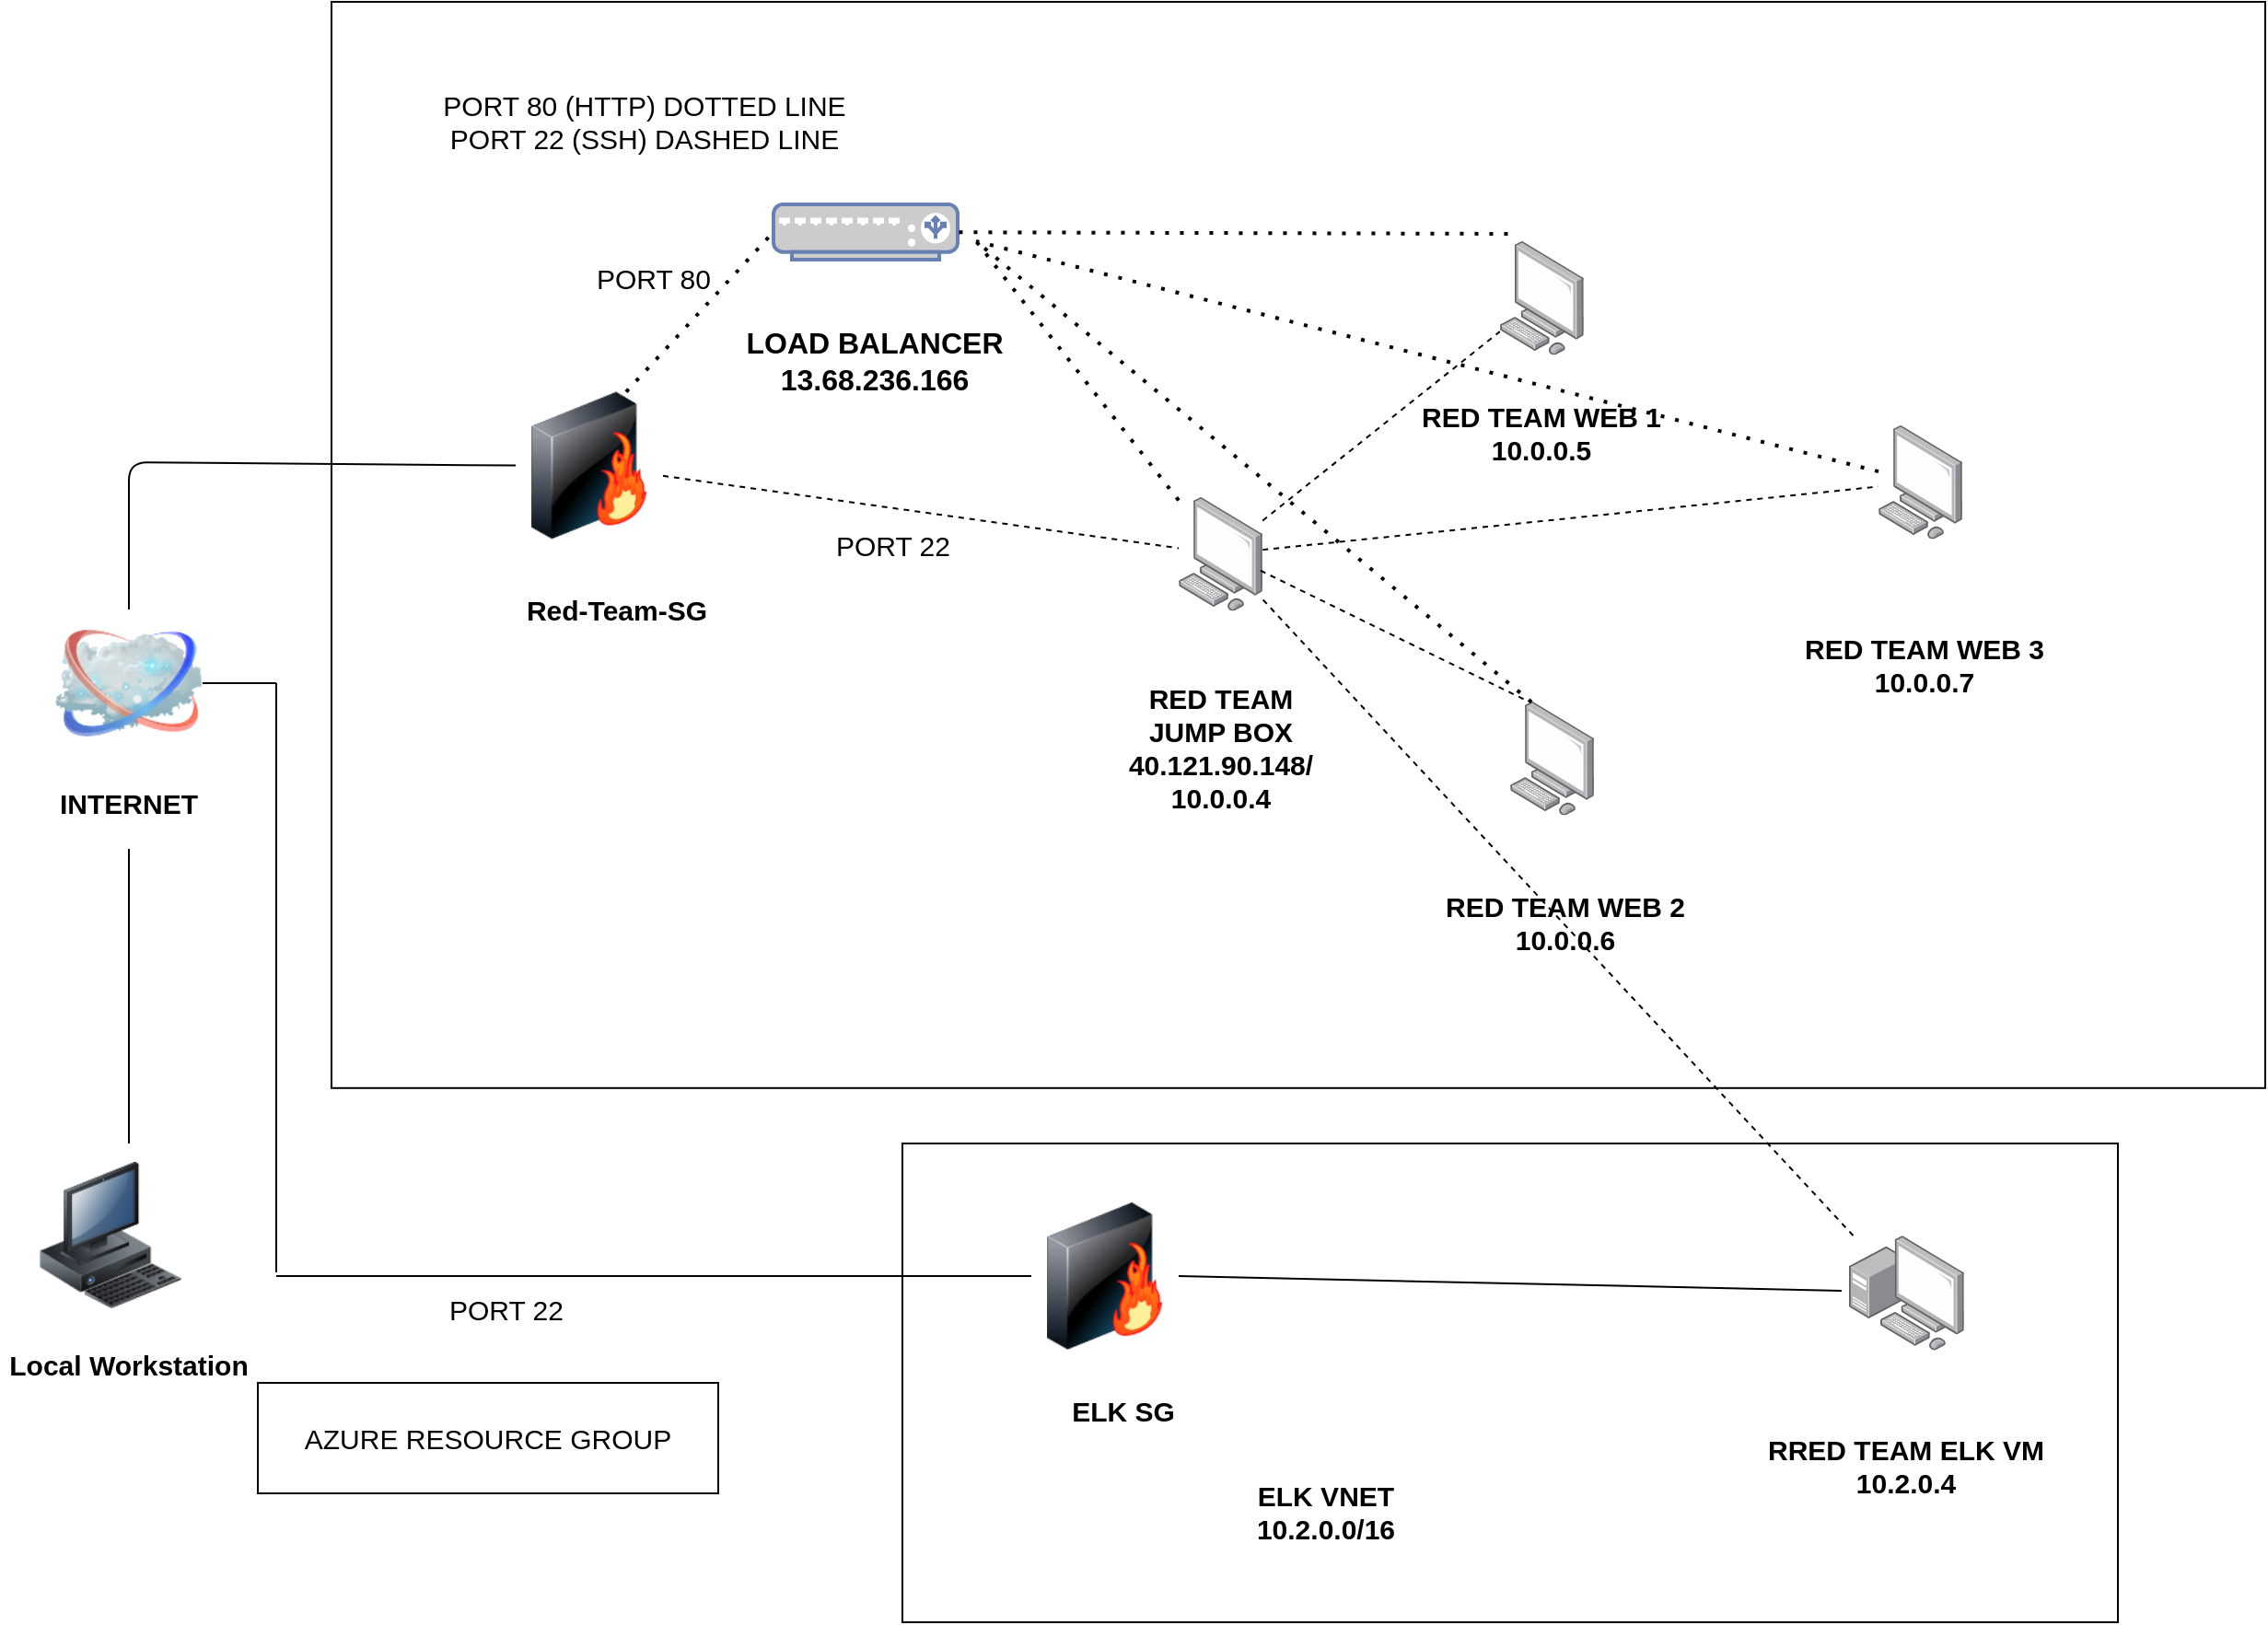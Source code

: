 <mxfile version="14.6.13" type="device"><diagram name="Page-1" id="822b0af5-4adb-64df-f703-e8dfc1f81529"><mxGraphModel dx="1460" dy="1054" grid="1" gridSize="10" guides="1" tooltips="1" connect="1" arrows="1" fold="1" page="1" pageScale="1" pageWidth="1100" pageHeight="850" background="#ffffff" math="0" shadow="0"><root><mxCell id="0"/><mxCell id="1" parent="0"/><mxCell id="cimrsEYrVPFEcJOR9w-9-68" value="" style="rounded=0;whiteSpace=wrap;html=1;fontSize=15;" vertex="1" parent="1"><mxGeometry x="230" y="30" width="1050" height="589.9" as="geometry"/></mxCell><mxCell id="cimrsEYrVPFEcJOR9w-9-66" value="" style="rounded=0;whiteSpace=wrap;html=1;fontSize=15;" vertex="1" parent="1"><mxGeometry x="540" y="650" width="660" height="260" as="geometry"/></mxCell><mxCell id="cimrsEYrVPFEcJOR9w-9-3" value="" style="rounded=0;whiteSpace=wrap;html=1;" vertex="1" parent="1"><mxGeometry x="910" y="30" width="120" as="geometry"/></mxCell><mxCell id="cimrsEYrVPFEcJOR9w-9-28" value="" style="image;html=1;image=img/lib/clip_art/computers/Workstation_128x128.png" vertex="1" parent="1"><mxGeometry x="70" y="660" width="80" height="80" as="geometry"/></mxCell><mxCell id="cimrsEYrVPFEcJOR9w-9-31" value="Local Workstation" style="text;html=1;strokeColor=none;fillColor=none;align=center;verticalAlign=middle;whiteSpace=wrap;rounded=0;fontStyle=1;fontSize=15;" vertex="1" parent="1"><mxGeometry x="50" y="760" width="140" height="20" as="geometry"/></mxCell><mxCell id="cimrsEYrVPFEcJOR9w-9-36" value="" style="image;html=1;image=img/lib/clip_art/networking/Cloud_128x128.png" vertex="1" parent="1"><mxGeometry x="80" y="360" width="80" height="80" as="geometry"/></mxCell><mxCell id="cimrsEYrVPFEcJOR9w-9-39" value="INTERNET" style="text;html=1;strokeColor=none;fillColor=none;align=center;verticalAlign=middle;whiteSpace=wrap;rounded=0;fontStyle=1;fontSize=15;" vertex="1" parent="1"><mxGeometry x="55" y="440" width="130" height="50" as="geometry"/></mxCell><mxCell id="cimrsEYrVPFEcJOR9w-9-45" value="" style="image;html=1;image=img/lib/clip_art/networking/Firewall-page1_128x128.png" vertex="1" parent="1"><mxGeometry x="330" y="241.8" width="80" height="80" as="geometry"/></mxCell><mxCell id="cimrsEYrVPFEcJOR9w-9-46" value="Red-Team-SG" style="text;html=1;strokeColor=none;fillColor=none;align=center;verticalAlign=middle;whiteSpace=wrap;rounded=0;fontSize=15;fontStyle=1" vertex="1" parent="1"><mxGeometry x="300" y="330" width="170" height="60" as="geometry"/></mxCell><mxCell id="cimrsEYrVPFEcJOR9w-9-47" value="" style="endArrow=none;html=1;entryX=0.5;entryY=1;entryDx=0;entryDy=0;" edge="1" parent="1" target="cimrsEYrVPFEcJOR9w-9-39"><mxGeometry width="50" height="50" relative="1" as="geometry"><mxPoint x="120" y="650" as="sourcePoint"/><mxPoint x="130" y="600" as="targetPoint"/></mxGeometry></mxCell><mxCell id="cimrsEYrVPFEcJOR9w-9-48" value="" style="endArrow=none;html=1;exitX=0.5;exitY=0;exitDx=0;exitDy=0;entryX=0;entryY=0.5;entryDx=0;entryDy=0;" edge="1" parent="1" source="cimrsEYrVPFEcJOR9w-9-36" target="cimrsEYrVPFEcJOR9w-9-45"><mxGeometry width="50" height="50" relative="1" as="geometry"><mxPoint x="330" y="450" as="sourcePoint"/><mxPoint x="380" y="400" as="targetPoint"/><Array as="points"><mxPoint x="120" y="280"/></Array></mxGeometry></mxCell><mxCell id="cimrsEYrVPFEcJOR9w-9-49" value="" style="fontColor=#0066CC;verticalAlign=top;verticalLabelPosition=bottom;labelPosition=center;align=center;html=1;outlineConnect=0;fillColor=#CCCCCC;strokeColor=#6881B3;gradientColor=none;gradientDirection=north;strokeWidth=2;shape=mxgraph.networks.load_balancer;" vertex="1" parent="1"><mxGeometry x="470" y="140" width="100" height="30" as="geometry"/></mxCell><mxCell id="cimrsEYrVPFEcJOR9w-9-50" value="&lt;span style=&quot;font-size: 16px&quot;&gt;LOAD BALANCER&lt;br&gt;13.68.236.166&lt;br&gt;&lt;/span&gt;" style="text;html=1;strokeColor=none;fillColor=none;align=center;verticalAlign=middle;whiteSpace=wrap;rounded=0;fontStyle=1" vertex="1" parent="1"><mxGeometry x="450" y="190" width="150" height="70" as="geometry"/></mxCell><mxCell id="cimrsEYrVPFEcJOR9w-9-51" value="" style="points=[];aspect=fixed;html=1;align=center;shadow=0;dashed=0;image;image=img/lib/allied_telesis/computer_and_terminals/Personal_Computer.svg;" vertex="1" parent="1"><mxGeometry x="690" y="299" width="45.6" height="61.8" as="geometry"/></mxCell><mxCell id="cimrsEYrVPFEcJOR9w-9-52" value="" style="points=[];aspect=fixed;html=1;align=center;shadow=0;dashed=0;image;image=img/lib/allied_telesis/computer_and_terminals/Personal_Computer.svg;" vertex="1" parent="1"><mxGeometry x="864.4" y="160" width="45.6" height="61.8" as="geometry"/></mxCell><mxCell id="cimrsEYrVPFEcJOR9w-9-53" value="" style="points=[];aspect=fixed;html=1;align=center;shadow=0;dashed=0;image;image=img/lib/allied_telesis/computer_and_terminals/Personal_Computer.svg;" vertex="1" parent="1"><mxGeometry x="870" y="410" width="45.6" height="61.8" as="geometry"/></mxCell><mxCell id="cimrsEYrVPFEcJOR9w-9-54" value="" style="points=[];aspect=fixed;html=1;align=center;shadow=0;dashed=0;image;image=img/lib/allied_telesis/computer_and_terminals/Personal_Computer.svg;" vertex="1" parent="1"><mxGeometry x="1070" y="260" width="45.6" height="61.8" as="geometry"/></mxCell><mxCell id="cimrsEYrVPFEcJOR9w-9-55" value="" style="points=[];aspect=fixed;html=1;align=center;shadow=0;dashed=0;image;image=img/lib/allied_telesis/computer_and_terminals/Personal_Computer_with_Server.svg;" vertex="1" parent="1"><mxGeometry x="1054" y="700" width="62.4" height="62.4" as="geometry"/></mxCell><mxCell id="cimrsEYrVPFEcJOR9w-9-56" value="" style="image;html=1;image=img/lib/clip_art/networking/Firewall-page1_128x128.png" vertex="1" parent="1"><mxGeometry x="610" y="682" width="80" height="80" as="geometry"/></mxCell><mxCell id="cimrsEYrVPFEcJOR9w-9-60" value="RED TEAM&lt;br&gt;JUMP BOX&lt;br&gt;40.121.90.148/&lt;br&gt;10.0.0.4" style="text;html=1;strokeColor=none;fillColor=none;align=center;verticalAlign=middle;whiteSpace=wrap;rounded=0;fontSize=15;fontStyle=1" vertex="1" parent="1"><mxGeometry x="642.8" y="370" width="140" height="130" as="geometry"/></mxCell><mxCell id="cimrsEYrVPFEcJOR9w-9-61" value="RED TEAM WEB 1&lt;br style=&quot;font-size: 15px;&quot;&gt;10.0.0.5" style="text;html=1;strokeColor=none;fillColor=none;align=center;verticalAlign=middle;whiteSpace=wrap;rounded=0;fontSize=15;fontStyle=1" vertex="1" parent="1"><mxGeometry x="797.2" y="230" width="180" height="68" as="geometry"/></mxCell><mxCell id="cimrsEYrVPFEcJOR9w-9-62" value="RED TEAM WEB 2&lt;br style=&quot;font-size: 15px;&quot;&gt;10.0.0.6" style="text;html=1;strokeColor=none;fillColor=none;align=center;verticalAlign=middle;whiteSpace=wrap;rounded=0;fontSize=15;fontStyle=1" vertex="1" parent="1"><mxGeometry x="810" y="490" width="180" height="80" as="geometry"/></mxCell><mxCell id="cimrsEYrVPFEcJOR9w-9-63" value="RED TEAM WEB 3&lt;br style=&quot;font-size: 15px;&quot;&gt;10.0.0.7" style="text;html=1;strokeColor=none;fillColor=none;align=center;verticalAlign=middle;whiteSpace=wrap;rounded=0;fontSize=15;fontStyle=1" vertex="1" parent="1"><mxGeometry x="1010" y="340" width="170" height="100" as="geometry"/></mxCell><mxCell id="cimrsEYrVPFEcJOR9w-9-64" value="RRED TEAM ELK VM&lt;br style=&quot;font-size: 15px;&quot;&gt;10.2.0.4" style="text;html=1;strokeColor=none;fillColor=none;align=center;verticalAlign=middle;whiteSpace=wrap;rounded=0;fontSize=15;fontStyle=1" vertex="1" parent="1"><mxGeometry x="990" y="780" width="190" height="90" as="geometry"/></mxCell><mxCell id="cimrsEYrVPFEcJOR9w-9-65" value="ELK SG" style="text;html=1;strokeColor=none;fillColor=none;align=center;verticalAlign=middle;whiteSpace=wrap;rounded=0;fontSize=15;fontStyle=1" vertex="1" parent="1"><mxGeometry x="550" y="770" width="220" height="50" as="geometry"/></mxCell><mxCell id="cimrsEYrVPFEcJOR9w-9-67" value="ELK VNET&lt;br&gt;10.2.0.0/16" style="text;html=1;strokeColor=none;fillColor=none;align=center;verticalAlign=middle;whiteSpace=wrap;rounded=0;fontSize=15;fontStyle=1" vertex="1" parent="1"><mxGeometry x="620" y="820" width="300" height="60" as="geometry"/></mxCell><mxCell id="cimrsEYrVPFEcJOR9w-9-75" value="" style="endArrow=none;html=1;fontSize=15;entryX=0;entryY=0.5;entryDx=0;entryDy=0;" edge="1" parent="1" target="cimrsEYrVPFEcJOR9w-9-56"><mxGeometry width="50" height="50" relative="1" as="geometry"><mxPoint x="200" y="722" as="sourcePoint"/><mxPoint x="370" y="710" as="targetPoint"/></mxGeometry></mxCell><mxCell id="cimrsEYrVPFEcJOR9w-9-77" value="" style="endArrow=none;html=1;fontSize=15;" edge="1" parent="1"><mxGeometry width="50" height="50" relative="1" as="geometry"><mxPoint x="200" y="400" as="sourcePoint"/><mxPoint x="200" y="720" as="targetPoint"/></mxGeometry></mxCell><mxCell id="cimrsEYrVPFEcJOR9w-9-78" value="" style="endArrow=none;html=1;fontSize=15;exitX=1;exitY=0.5;exitDx=0;exitDy=0;" edge="1" parent="1" source="cimrsEYrVPFEcJOR9w-9-36"><mxGeometry width="50" height="50" relative="1" as="geometry"><mxPoint x="170" y="420" as="sourcePoint"/><mxPoint x="200" y="400" as="targetPoint"/></mxGeometry></mxCell><mxCell id="cimrsEYrVPFEcJOR9w-9-79" value="" style="endArrow=none;html=1;fontSize=15;entryX=1;entryY=0.5;entryDx=0;entryDy=0;" edge="1" parent="1" target="cimrsEYrVPFEcJOR9w-9-56"><mxGeometry width="50" height="50" relative="1" as="geometry"><mxPoint x="1050" y="730" as="sourcePoint"/><mxPoint x="930" y="710" as="targetPoint"/></mxGeometry></mxCell><mxCell id="cimrsEYrVPFEcJOR9w-9-83" value="" style="endArrow=none;dashed=1;html=1;dashPattern=1 3;strokeWidth=2;fontSize=15;exitX=0.095;exitY=-0.065;exitDx=0;exitDy=0;exitPerimeter=0;" edge="1" parent="1" source="cimrsEYrVPFEcJOR9w-9-52" target="cimrsEYrVPFEcJOR9w-9-49"><mxGeometry width="50" height="50" relative="1" as="geometry"><mxPoint x="710" y="160" as="sourcePoint"/><mxPoint x="760" y="110" as="targetPoint"/></mxGeometry></mxCell><mxCell id="cimrsEYrVPFEcJOR9w-9-91" value="" style="endArrow=none;dashed=1;html=1;dashPattern=1 3;strokeWidth=2;fontSize=15;" edge="1" parent="1" source="cimrsEYrVPFEcJOR9w-9-51"><mxGeometry width="50" height="50" relative="1" as="geometry"><mxPoint x="670" y="270" as="sourcePoint"/><mxPoint x="580" y="160" as="targetPoint"/></mxGeometry></mxCell><mxCell id="cimrsEYrVPFEcJOR9w-9-92" value="" style="endArrow=none;dashed=1;html=1;dashPattern=1 3;strokeWidth=2;fontSize=15;exitX=0.254;exitY=0.005;exitDx=0;exitDy=0;exitPerimeter=0;" edge="1" parent="1" source="cimrsEYrVPFEcJOR9w-9-53"><mxGeometry width="50" height="50" relative="1" as="geometry"><mxPoint x="830" y="380" as="sourcePoint"/><mxPoint x="580" y="160" as="targetPoint"/></mxGeometry></mxCell><mxCell id="cimrsEYrVPFEcJOR9w-9-94" value="" style="endArrow=none;dashed=1;html=1;dashPattern=1 3;strokeWidth=2;fontSize=15;" edge="1" parent="1" source="cimrsEYrVPFEcJOR9w-9-54"><mxGeometry width="50" height="50" relative="1" as="geometry"><mxPoint x="1070" y="250" as="sourcePoint"/><mxPoint x="580" y="160" as="targetPoint"/></mxGeometry></mxCell><mxCell id="cimrsEYrVPFEcJOR9w-9-97" value="" style="endArrow=none;dashed=1;html=1;fontSize=15;" edge="1" parent="1" source="cimrsEYrVPFEcJOR9w-9-45" target="cimrsEYrVPFEcJOR9w-9-51"><mxGeometry width="50" height="50" relative="1" as="geometry"><mxPoint x="540" y="380" as="sourcePoint"/><mxPoint x="590" y="330" as="targetPoint"/></mxGeometry></mxCell><mxCell id="cimrsEYrVPFEcJOR9w-9-98" value="" style="endArrow=none;dashed=1;html=1;fontSize=15;" edge="1" parent="1" source="cimrsEYrVPFEcJOR9w-9-51" target="cimrsEYrVPFEcJOR9w-9-54"><mxGeometry width="50" height="50" relative="1" as="geometry"><mxPoint x="870" y="360" as="sourcePoint"/><mxPoint x="920" y="310" as="targetPoint"/></mxGeometry></mxCell><mxCell id="cimrsEYrVPFEcJOR9w-9-99" value="" style="endArrow=none;dashed=1;html=1;fontSize=15;exitX=0.974;exitY=0.645;exitDx=0;exitDy=0;exitPerimeter=0;" edge="1" parent="1" source="cimrsEYrVPFEcJOR9w-9-51"><mxGeometry width="50" height="50" relative="1" as="geometry"><mxPoint x="920" y="400" as="sourcePoint"/><mxPoint x="880" y="410" as="targetPoint"/></mxGeometry></mxCell><mxCell id="cimrsEYrVPFEcJOR9w-9-100" value="" style="endArrow=none;dashed=1;html=1;fontSize=15;" edge="1" parent="1" source="cimrsEYrVPFEcJOR9w-9-51" target="cimrsEYrVPFEcJOR9w-9-52"><mxGeometry width="50" height="50" relative="1" as="geometry"><mxPoint x="760" y="270" as="sourcePoint"/><mxPoint x="810" y="220" as="targetPoint"/></mxGeometry></mxCell><mxCell id="cimrsEYrVPFEcJOR9w-9-106" value="PORT 80" style="text;html=1;strokeColor=none;fillColor=none;align=center;verticalAlign=middle;whiteSpace=wrap;rounded=0;fontSize=15;" vertex="1" parent="1"><mxGeometry x="330" y="170" width="150" height="20" as="geometry"/></mxCell><mxCell id="cimrsEYrVPFEcJOR9w-9-107" value="" style="endArrow=none;dashed=1;html=1;dashPattern=1 3;strokeWidth=2;fontSize=15;exitX=0.75;exitY=0;exitDx=0;exitDy=0;entryX=0;entryY=0.5;entryDx=0;entryDy=0;entryPerimeter=0;" edge="1" parent="1" source="cimrsEYrVPFEcJOR9w-9-45" target="cimrsEYrVPFEcJOR9w-9-49"><mxGeometry width="50" height="50" relative="1" as="geometry"><mxPoint x="420" y="230" as="sourcePoint"/><mxPoint x="470" y="180" as="targetPoint"/></mxGeometry></mxCell><mxCell id="cimrsEYrVPFEcJOR9w-9-108" value="PORT 22" style="text;html=1;strokeColor=none;fillColor=none;align=center;verticalAlign=middle;whiteSpace=wrap;rounded=0;fontSize=15;" vertex="1" parent="1"><mxGeometry x="460" y="314.95" width="150" height="20" as="geometry"/></mxCell><mxCell id="cimrsEYrVPFEcJOR9w-9-109" value="PORT 22" style="text;html=1;strokeColor=none;fillColor=none;align=center;verticalAlign=middle;whiteSpace=wrap;rounded=0;fontSize=15;" vertex="1" parent="1"><mxGeometry x="240" y="730" width="170" height="20" as="geometry"/></mxCell><mxCell id="cimrsEYrVPFEcJOR9w-9-110" value="PORT 80 (HTTP) DOTTED LINE&lt;br&gt;PORT 22 (SSH) DASHED LINE" style="text;html=1;strokeColor=none;fillColor=none;align=center;verticalAlign=middle;whiteSpace=wrap;rounded=0;fontSize=15;" vertex="1" parent="1"><mxGeometry x="240" y="50" width="320" height="90" as="geometry"/></mxCell><mxCell id="cimrsEYrVPFEcJOR9w-9-111" value="" style="endArrow=none;dashed=1;html=1;fontSize=15;" edge="1" parent="1" source="cimrsEYrVPFEcJOR9w-9-55" target="cimrsEYrVPFEcJOR9w-9-51"><mxGeometry width="50" height="50" relative="1" as="geometry"><mxPoint x="990" y="700" as="sourcePoint"/><mxPoint x="1040" y="650" as="targetPoint"/></mxGeometry></mxCell><mxCell id="cimrsEYrVPFEcJOR9w-9-113" value="" style="rounded=0;whiteSpace=wrap;html=1;fontSize=15;" vertex="1" parent="1"><mxGeometry x="190" y="780" width="250" height="60" as="geometry"/></mxCell><mxCell id="cimrsEYrVPFEcJOR9w-9-114" value="AZURE RESOURCE GROUP" style="text;html=1;strokeColor=none;fillColor=none;align=center;verticalAlign=middle;whiteSpace=wrap;rounded=0;fontSize=15;" vertex="1" parent="1"><mxGeometry x="210" y="800" width="210" height="20" as="geometry"/></mxCell></root></mxGraphModel></diagram></mxfile>